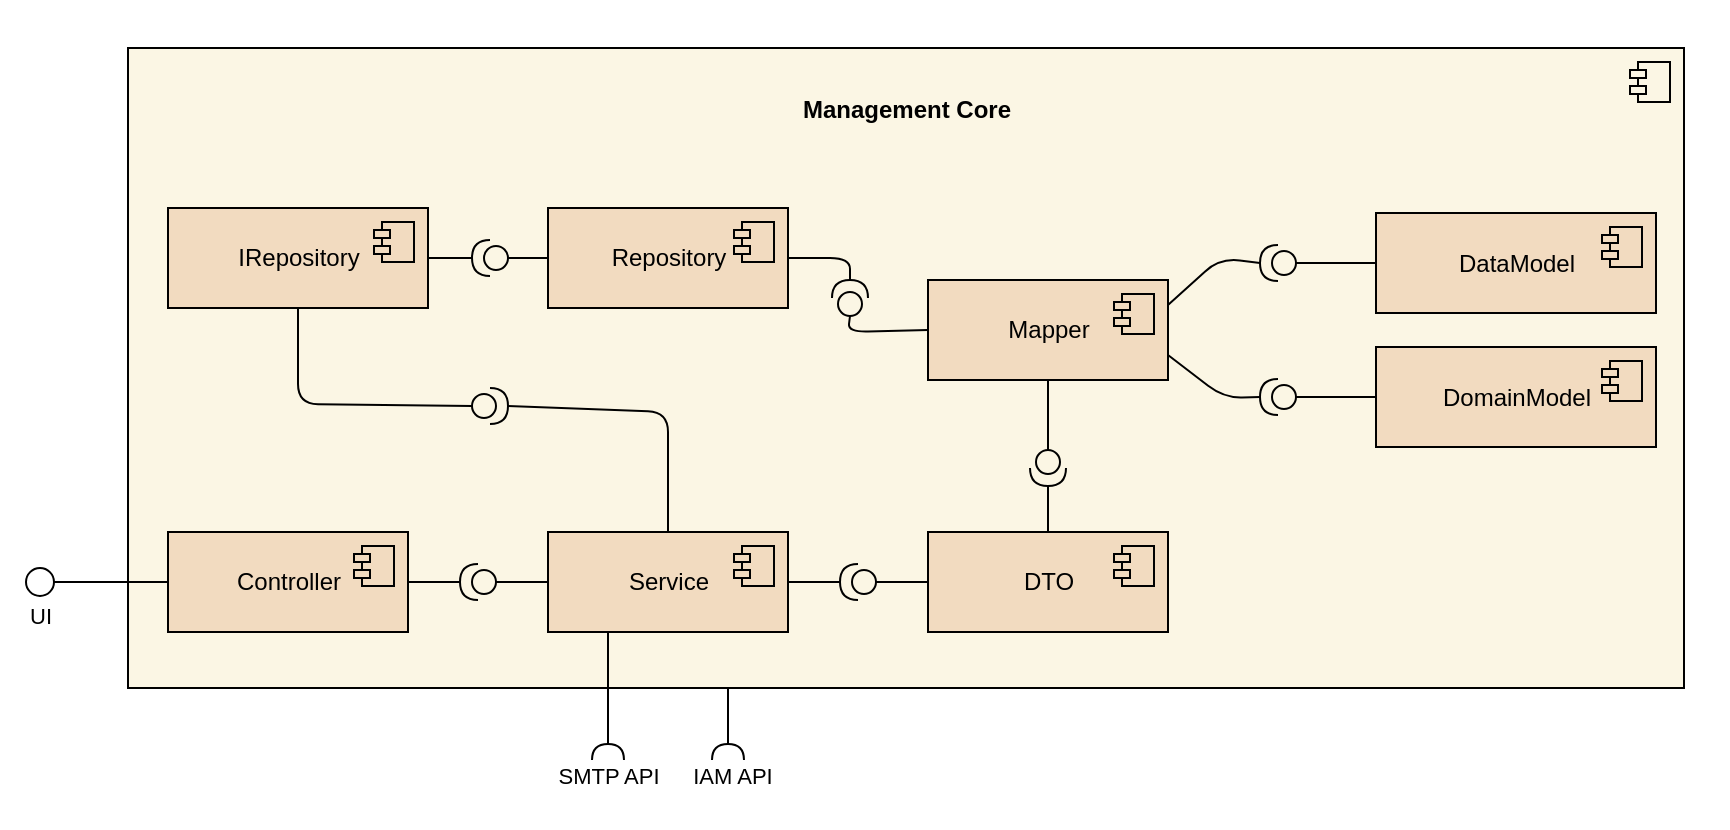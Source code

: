 <mxfile>
    <diagram id="2KhIsbDiPvBkP_OM17Oy" name="Page-1">
        <mxGraphModel dx="557" dy="419" grid="1" gridSize="2" guides="1" tooltips="1" connect="1" arrows="1" fold="1" page="1" pageScale="1" pageWidth="850" pageHeight="1100" background="#FFFFFF" math="0" shadow="0">
            <root>
                <mxCell id="0"/>
                <mxCell id="1" parent="0"/>
                <mxCell id="48" style="edgeStyle=none;html=1;strokeColor=#000000;fontColor=#000000;endArrow=halfCircle;endFill=0;exitX=0.75;exitY=1;exitDx=0;exitDy=0;" parent="1" source="92" edge="1">
                    <mxGeometry relative="1" as="geometry">
                        <mxPoint x="470" y="396" as="targetPoint"/>
                        <mxPoint x="50" y="30" as="sourcePoint"/>
                    </mxGeometry>
                </mxCell>
                <mxCell id="49" value="IAM API" style="edgeLabel;html=1;align=center;verticalAlign=middle;resizable=0;points=[];fontColor=#000000;labelBackgroundColor=none;" parent="48" vertex="1" connectable="0">
                    <mxGeometry x="0.773" y="5" relative="1" as="geometry">
                        <mxPoint x="-3" y="15" as="offset"/>
                    </mxGeometry>
                </mxCell>
                <mxCell id="2" value="&lt;b&gt;Management Core&lt;br&gt;&lt;br&gt;&lt;br&gt;&lt;br&gt;&lt;br&gt;&lt;br&gt;&lt;br&gt;&lt;br&gt;&lt;br&gt;&lt;br&gt;&lt;br&gt;&lt;br&gt;&lt;br&gt;&lt;br&gt;&lt;br&gt;&lt;br&gt;&lt;br&gt;&lt;br&gt;&lt;br&gt;&lt;/b&gt;" style="html=1;dropTarget=0;fillColor=#FBF6E4;strokeColor=#000000;fontColor=#000000;" parent="1" vertex="1">
                    <mxGeometry x="170" y="40" width="778" height="320" as="geometry"/>
                </mxCell>
                <mxCell id="3" value="" style="shape=module;jettyWidth=8;jettyHeight=4;fillColor=#FBF6E4;strokeColor=#000000;" parent="2" vertex="1">
                    <mxGeometry x="1" width="20" height="20" relative="1" as="geometry">
                        <mxPoint x="-27" y="7" as="offset"/>
                    </mxGeometry>
                </mxCell>
                <mxCell id="75" style="edgeStyle=none;html=1;exitX=1;exitY=0.5;exitDx=0;exitDy=0;entryX=1;entryY=0.5;entryDx=0;entryDy=0;entryPerimeter=0;labelBackgroundColor=default;strokeColor=#000000;fontColor=#000000;endArrow=none;endFill=0;" parent="1" source="20" target="74" edge="1">
                    <mxGeometry relative="1" as="geometry"/>
                </mxCell>
                <mxCell id="104" style="edgeStyle=none;html=1;exitX=0.5;exitY=1;exitDx=0;exitDy=0;entryX=0;entryY=0.5;entryDx=0;entryDy=0;entryPerimeter=0;labelBackgroundColor=default;strokeColor=#000000;fontColor=#000000;endArrow=none;endFill=0;" parent="1" source="20" target="103" edge="1">
                    <mxGeometry relative="1" as="geometry">
                        <Array as="points">
                            <mxPoint x="255" y="218"/>
                        </Array>
                    </mxGeometry>
                </mxCell>
                <mxCell id="20" value="IRepository" style="html=1;dropTarget=0;fillColor=#f2dbc0;strokeColor=#000000;fontColor=#000000;align=center;" parent="1" vertex="1">
                    <mxGeometry x="190" y="120" width="130" height="50" as="geometry"/>
                </mxCell>
                <mxCell id="21" value="" style="shape=module;jettyWidth=8;jettyHeight=4;fillColor=#f2dbc0;strokeColor=#000000;" parent="20" vertex="1">
                    <mxGeometry x="1" width="20" height="20" relative="1" as="geometry">
                        <mxPoint x="-27" y="7" as="offset"/>
                    </mxGeometry>
                </mxCell>
                <mxCell id="72" style="edgeStyle=none;html=1;entryX=1;entryY=0.5;entryDx=0;entryDy=0;entryPerimeter=0;labelBackgroundColor=default;strokeColor=#000000;fontColor=#000000;endArrow=none;endFill=0;exitX=1;exitY=0.5;exitDx=0;exitDy=0;" parent="1" source="23" target="71" edge="1">
                    <mxGeometry relative="1" as="geometry">
                        <Array as="points">
                            <mxPoint x="531" y="145"/>
                        </Array>
                    </mxGeometry>
                </mxCell>
                <mxCell id="23" value="Repository" style="html=1;dropTarget=0;fillColor=#f2dbc0;strokeColor=#000000;fontColor=#000000;" parent="1" vertex="1">
                    <mxGeometry x="380" y="120" width="120" height="50" as="geometry"/>
                </mxCell>
                <mxCell id="24" value="" style="shape=module;jettyWidth=8;jettyHeight=4;fillColor=#f2dbc0;strokeColor=#000000;" parent="23" vertex="1">
                    <mxGeometry x="1" width="20" height="20" relative="1" as="geometry">
                        <mxPoint x="-27" y="7" as="offset"/>
                    </mxGeometry>
                </mxCell>
                <mxCell id="80" style="edgeStyle=none;html=1;exitX=0.5;exitY=1;exitDx=0;exitDy=0;entryX=0;entryY=0.5;entryDx=0;entryDy=0;entryPerimeter=0;labelBackgroundColor=default;strokeColor=#000000;fontColor=#000000;endArrow=none;endFill=0;" parent="1" source="54" target="79" edge="1">
                    <mxGeometry relative="1" as="geometry"/>
                </mxCell>
                <mxCell id="88" style="edgeStyle=none;html=1;exitX=1;exitY=0.25;exitDx=0;exitDy=0;entryX=1;entryY=0.5;entryDx=0;entryDy=0;entryPerimeter=0;labelBackgroundColor=default;strokeColor=#000000;fontColor=#000000;endArrow=none;endFill=0;" parent="1" source="54" target="82" edge="1">
                    <mxGeometry relative="1" as="geometry">
                        <Array as="points">
                            <mxPoint x="716" y="145"/>
                        </Array>
                    </mxGeometry>
                </mxCell>
                <mxCell id="89" style="edgeStyle=none;html=1;exitX=1;exitY=0.75;exitDx=0;exitDy=0;entryX=1;entryY=0.5;entryDx=0;entryDy=0;entryPerimeter=0;labelBackgroundColor=default;strokeColor=#000000;fontColor=#000000;endArrow=none;endFill=0;" parent="1" source="54" target="87" edge="1">
                    <mxGeometry relative="1" as="geometry">
                        <Array as="points">
                            <mxPoint x="718" y="215"/>
                        </Array>
                    </mxGeometry>
                </mxCell>
                <mxCell id="54" value="Mapper" style="html=1;dropTarget=0;fillColor=#f2dbc0;strokeColor=#000000;fontColor=#000000;" parent="1" vertex="1">
                    <mxGeometry x="570" y="156" width="120" height="50" as="geometry"/>
                </mxCell>
                <mxCell id="55" value="" style="shape=module;jettyWidth=8;jettyHeight=4;fillColor=#f2dbc0;strokeColor=#000000;" parent="54" vertex="1">
                    <mxGeometry x="1" width="20" height="20" relative="1" as="geometry">
                        <mxPoint x="-27" y="7" as="offset"/>
                    </mxGeometry>
                </mxCell>
                <mxCell id="73" style="edgeStyle=none;html=1;exitX=0;exitY=0.5;exitDx=0;exitDy=0;exitPerimeter=0;entryX=0;entryY=0.5;entryDx=0;entryDy=0;labelBackgroundColor=default;strokeColor=#000000;fontColor=#000000;endArrow=none;endFill=0;" parent="1" source="71" target="54" edge="1">
                    <mxGeometry relative="1" as="geometry">
                        <Array as="points">
                            <mxPoint x="530" y="182"/>
                        </Array>
                    </mxGeometry>
                </mxCell>
                <mxCell id="71" value="" style="shape=providedRequiredInterface;html=1;verticalLabelPosition=bottom;sketch=0;fontColor=#000000;fillColor=none;direction=north;strokeColor=#000000;" parent="1" vertex="1">
                    <mxGeometry x="522" y="156" width="18" height="18" as="geometry"/>
                </mxCell>
                <mxCell id="76" style="edgeStyle=none;html=1;exitX=0;exitY=0.5;exitDx=0;exitDy=0;exitPerimeter=0;entryX=0;entryY=0.5;entryDx=0;entryDy=0;labelBackgroundColor=default;strokeColor=#000000;fontColor=#000000;endArrow=none;endFill=0;" parent="1" source="74" target="23" edge="1">
                    <mxGeometry relative="1" as="geometry"/>
                </mxCell>
                <mxCell id="74" value="" style="shape=providedRequiredInterface;html=1;verticalLabelPosition=bottom;sketch=0;fontColor=#000000;fillColor=none;direction=west;strokeColor=#000000;" parent="1" vertex="1">
                    <mxGeometry x="342" y="136" width="18" height="18" as="geometry"/>
                </mxCell>
                <mxCell id="77" value="DTO" style="html=1;dropTarget=0;fillColor=#f2dbc0;strokeColor=#000000;fontColor=#000000;" parent="1" vertex="1">
                    <mxGeometry x="570" y="282" width="120" height="50" as="geometry"/>
                </mxCell>
                <mxCell id="78" value="" style="shape=module;jettyWidth=8;jettyHeight=4;fillColor=#f2dbc0;strokeColor=#000000;" parent="77" vertex="1">
                    <mxGeometry x="1" width="20" height="20" relative="1" as="geometry">
                        <mxPoint x="-27" y="7" as="offset"/>
                    </mxGeometry>
                </mxCell>
                <mxCell id="81" style="edgeStyle=none;html=1;exitX=1;exitY=0.5;exitDx=0;exitDy=0;exitPerimeter=0;entryX=0.5;entryY=0;entryDx=0;entryDy=0;labelBackgroundColor=default;strokeColor=#000000;fontColor=#000000;endArrow=none;endFill=0;" parent="1" source="79" target="77" edge="1">
                    <mxGeometry relative="1" as="geometry"/>
                </mxCell>
                <mxCell id="79" value="" style="shape=providedRequiredInterface;html=1;verticalLabelPosition=bottom;sketch=0;fontColor=#000000;fillColor=none;direction=south;strokeColor=#000000;" parent="1" vertex="1">
                    <mxGeometry x="621" y="241" width="18" height="18" as="geometry"/>
                </mxCell>
                <mxCell id="90" style="edgeStyle=none;html=1;exitX=0;exitY=0.5;exitDx=0;exitDy=0;exitPerimeter=0;entryX=0;entryY=0.5;entryDx=0;entryDy=0;labelBackgroundColor=default;strokeColor=#000000;fontColor=#000000;endArrow=none;endFill=0;" parent="1" source="82" target="83" edge="1">
                    <mxGeometry relative="1" as="geometry"/>
                </mxCell>
                <mxCell id="82" value="" style="shape=providedRequiredInterface;html=1;verticalLabelPosition=bottom;sketch=0;fontColor=#000000;fillColor=none;direction=west;strokeColor=#000000;" parent="1" vertex="1">
                    <mxGeometry x="736" y="138.5" width="18" height="18" as="geometry"/>
                </mxCell>
                <mxCell id="83" value="DataModel" style="html=1;dropTarget=0;fillColor=#f2dbc0;strokeColor=#000000;fontColor=#000000;" parent="1" vertex="1">
                    <mxGeometry x="794" y="122.5" width="140" height="50" as="geometry"/>
                </mxCell>
                <mxCell id="84" value="" style="shape=module;jettyWidth=8;jettyHeight=4;fillColor=#f2dbc0;strokeColor=#000000;" parent="83" vertex="1">
                    <mxGeometry x="1" width="20" height="20" relative="1" as="geometry">
                        <mxPoint x="-27" y="7" as="offset"/>
                    </mxGeometry>
                </mxCell>
                <mxCell id="85" value="DomainModel" style="html=1;dropTarget=0;fillColor=#f2dbc0;strokeColor=#000000;fontColor=#000000;" parent="1" vertex="1">
                    <mxGeometry x="794" y="189.5" width="140" height="50" as="geometry"/>
                </mxCell>
                <mxCell id="86" value="" style="shape=module;jettyWidth=8;jettyHeight=4;fillColor=#f2dbc0;strokeColor=#000000;" parent="85" vertex="1">
                    <mxGeometry x="1" width="20" height="20" relative="1" as="geometry">
                        <mxPoint x="-27" y="7" as="offset"/>
                    </mxGeometry>
                </mxCell>
                <mxCell id="91" style="edgeStyle=none;html=1;exitX=0;exitY=0.5;exitDx=0;exitDy=0;exitPerimeter=0;labelBackgroundColor=default;strokeColor=#000000;fontColor=#000000;endArrow=none;endFill=0;" parent="1" source="87" target="85" edge="1">
                    <mxGeometry relative="1" as="geometry"/>
                </mxCell>
                <mxCell id="87" value="" style="shape=providedRequiredInterface;html=1;verticalLabelPosition=bottom;sketch=0;fontColor=#000000;fillColor=none;direction=west;strokeColor=#000000;" parent="1" vertex="1">
                    <mxGeometry x="736" y="205.5" width="18" height="18" as="geometry"/>
                </mxCell>
                <mxCell id="98" style="edgeStyle=none;html=1;exitX=1;exitY=0.5;exitDx=0;exitDy=0;entryX=1;entryY=0.5;entryDx=0;entryDy=0;entryPerimeter=0;labelBackgroundColor=default;strokeColor=#000000;fontColor=#000000;endArrow=none;endFill=0;" parent="1" source="92" target="96" edge="1">
                    <mxGeometry relative="1" as="geometry"/>
                </mxCell>
                <mxCell id="92" value="Service" style="html=1;dropTarget=0;fillColor=#f2dbc0;strokeColor=#000000;fontColor=#000000;" parent="1" vertex="1">
                    <mxGeometry x="380" y="282" width="120" height="50" as="geometry"/>
                </mxCell>
                <mxCell id="93" value="" style="shape=module;jettyWidth=8;jettyHeight=4;fillColor=#f2dbc0;strokeColor=#000000;" parent="92" vertex="1">
                    <mxGeometry x="1" width="20" height="20" relative="1" as="geometry">
                        <mxPoint x="-27" y="7" as="offset"/>
                    </mxGeometry>
                </mxCell>
                <mxCell id="102" style="edgeStyle=none;html=1;exitX=1;exitY=0.5;exitDx=0;exitDy=0;entryX=1;entryY=0.5;entryDx=0;entryDy=0;entryPerimeter=0;labelBackgroundColor=default;strokeColor=#000000;fontColor=#000000;endArrow=none;endFill=0;" parent="1" source="94" target="99" edge="1">
                    <mxGeometry relative="1" as="geometry"/>
                </mxCell>
                <mxCell id="94" value="Controller" style="html=1;dropTarget=0;fillColor=#f2dbc0;strokeColor=#000000;fontColor=#000000;" parent="1" vertex="1">
                    <mxGeometry x="190" y="282" width="120" height="50" as="geometry"/>
                </mxCell>
                <mxCell id="95" value="" style="shape=module;jettyWidth=8;jettyHeight=4;fillColor=#f2dbc0;strokeColor=#000000;" parent="94" vertex="1">
                    <mxGeometry x="1" width="20" height="20" relative="1" as="geometry">
                        <mxPoint x="-27" y="7" as="offset"/>
                    </mxGeometry>
                </mxCell>
                <mxCell id="97" style="edgeStyle=none;html=1;exitX=0;exitY=0.5;exitDx=0;exitDy=0;exitPerimeter=0;entryX=0;entryY=0.5;entryDx=0;entryDy=0;labelBackgroundColor=default;strokeColor=#000000;fontColor=#000000;endArrow=none;endFill=0;" parent="1" source="96" target="77" edge="1">
                    <mxGeometry relative="1" as="geometry"/>
                </mxCell>
                <mxCell id="96" value="" style="shape=providedRequiredInterface;html=1;verticalLabelPosition=bottom;sketch=0;fontColor=#000000;fillColor=none;direction=west;strokeColor=#000000;" parent="1" vertex="1">
                    <mxGeometry x="526" y="298" width="18" height="18" as="geometry"/>
                </mxCell>
                <mxCell id="101" style="edgeStyle=none;html=1;exitX=0;exitY=0.5;exitDx=0;exitDy=0;exitPerimeter=0;entryX=0;entryY=0.5;entryDx=0;entryDy=0;labelBackgroundColor=default;strokeColor=#000000;fontColor=#000000;endArrow=none;endFill=0;" parent="1" source="99" target="92" edge="1">
                    <mxGeometry relative="1" as="geometry"/>
                </mxCell>
                <mxCell id="99" value="" style="shape=providedRequiredInterface;html=1;verticalLabelPosition=bottom;sketch=0;fontColor=#000000;fillColor=none;direction=west;strokeColor=#000000;" parent="1" vertex="1">
                    <mxGeometry x="336" y="298" width="18" height="18" as="geometry"/>
                </mxCell>
                <mxCell id="105" style="edgeStyle=none;html=1;exitX=1;exitY=0.5;exitDx=0;exitDy=0;exitPerimeter=0;entryX=0.5;entryY=0;entryDx=0;entryDy=0;labelBackgroundColor=default;strokeColor=#000000;fontColor=#000000;endArrow=none;endFill=0;" parent="1" source="103" target="92" edge="1">
                    <mxGeometry relative="1" as="geometry">
                        <Array as="points">
                            <mxPoint x="440" y="222"/>
                        </Array>
                    </mxGeometry>
                </mxCell>
                <mxCell id="103" value="" style="shape=providedRequiredInterface;html=1;verticalLabelPosition=bottom;sketch=0;fontColor=#000000;fillColor=none;direction=east;strokeColor=#000000;" parent="1" vertex="1">
                    <mxGeometry x="342" y="210" width="18" height="18" as="geometry"/>
                </mxCell>
                <mxCell id="45" style="edgeStyle=none;html=1;strokeColor=#000000;fontColor=#000000;endArrow=circle;endFill=0;exitX=0;exitY=0.5;exitDx=0;exitDy=0;" parent="1" source="94" edge="1">
                    <mxGeometry relative="1" as="geometry">
                        <mxPoint x="118" y="307" as="targetPoint"/>
                        <mxPoint x="90" y="30" as="sourcePoint"/>
                    </mxGeometry>
                </mxCell>
                <mxCell id="46" value="UI" style="edgeLabel;html=1;align=center;verticalAlign=middle;resizable=0;points=[];fontColor=#000000;labelBackgroundColor=none;" parent="45" vertex="1" connectable="0">
                    <mxGeometry x="0.414" y="-5" relative="1" as="geometry">
                        <mxPoint x="-13" y="22" as="offset"/>
                    </mxGeometry>
                </mxCell>
                <mxCell id="51" style="edgeStyle=none;html=1;strokeColor=#000000;fontColor=#000000;endArrow=halfCircle;endFill=0;exitX=0.25;exitY=1;exitDx=0;exitDy=0;" parent="1" source="92" edge="1">
                    <mxGeometry relative="1" as="geometry">
                        <mxPoint x="410" y="396" as="targetPoint"/>
                        <mxPoint x="70" y="30" as="sourcePoint"/>
                    </mxGeometry>
                </mxCell>
                <mxCell id="52" value="SMTP API" style="edgeLabel;html=1;align=center;verticalAlign=middle;resizable=0;points=[];fontColor=#000000;labelBackgroundColor=none;" parent="51" vertex="1" connectable="0">
                    <mxGeometry x="0.866" y="7" relative="1" as="geometry">
                        <mxPoint x="-7" y="12" as="offset"/>
                    </mxGeometry>
                </mxCell>
                <mxCell id="106" value="" style="whiteSpace=wrap;html=1;strokeColor=none;fontColor=#000000;fillColor=none;" parent="1" vertex="1">
                    <mxGeometry x="106" y="16" width="864" height="414" as="geometry"/>
                </mxCell>
            </root>
        </mxGraphModel>
    </diagram>
</mxfile>
